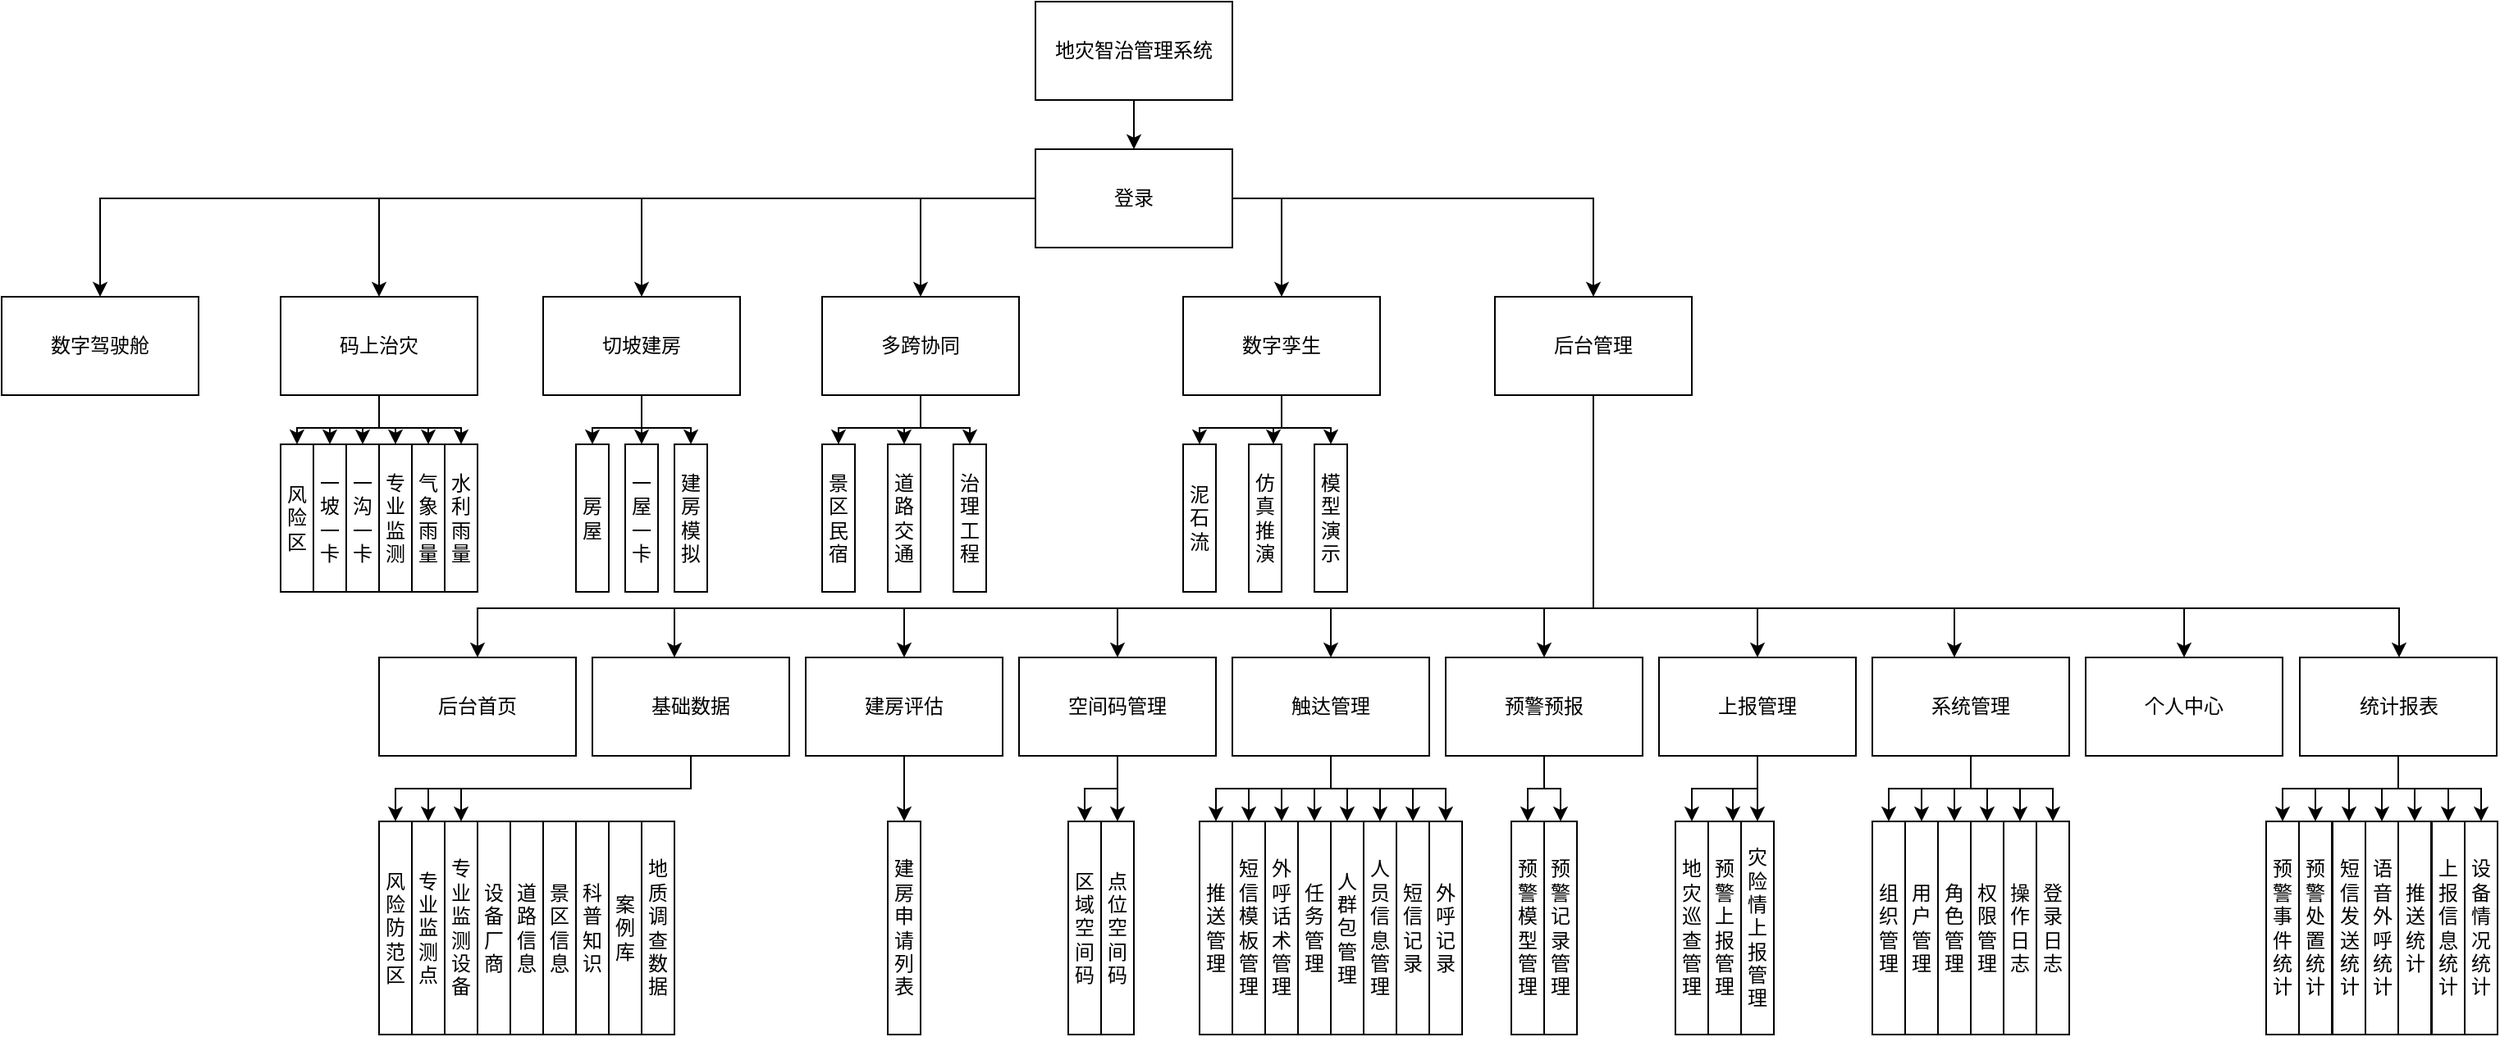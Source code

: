 <mxfile version="20.2.3" type="github">
  <diagram id="kvt84RGO9lumkkQBjtx6" name="Page-1">
    <mxGraphModel dx="2249" dy="794" grid="1" gridSize="10" guides="1" tooltips="1" connect="1" arrows="1" fold="1" page="1" pageScale="1" pageWidth="827" pageHeight="1169" math="0" shadow="0">
      <root>
        <mxCell id="0" />
        <mxCell id="1" parent="0" />
        <mxCell id="leN5depsDuXBYQxBNwCu-4" value="" style="edgeStyle=orthogonalEdgeStyle;rounded=0;orthogonalLoop=1;jettySize=auto;html=1;fontColor=default;" parent="1" source="leN5depsDuXBYQxBNwCu-2" target="leN5depsDuXBYQxBNwCu-3" edge="1">
          <mxGeometry relative="1" as="geometry" />
        </mxCell>
        <mxCell id="leN5depsDuXBYQxBNwCu-2" value="地灾智治管理系统" style="rounded=0;whiteSpace=wrap;html=1;fontColor=default;strokeColor=default;fillColor=default;" parent="1" vertex="1">
          <mxGeometry x="350" y="100" width="120" height="60" as="geometry" />
        </mxCell>
        <mxCell id="leN5depsDuXBYQxBNwCu-6" value="" style="edgeStyle=orthogonalEdgeStyle;rounded=0;orthogonalLoop=1;jettySize=auto;html=1;fontColor=default;" parent="1" source="leN5depsDuXBYQxBNwCu-3" target="leN5depsDuXBYQxBNwCu-5" edge="1">
          <mxGeometry relative="1" as="geometry" />
        </mxCell>
        <mxCell id="leN5depsDuXBYQxBNwCu-8" value="" style="edgeStyle=orthogonalEdgeStyle;rounded=0;orthogonalLoop=1;jettySize=auto;html=1;fontColor=default;" parent="1" source="leN5depsDuXBYQxBNwCu-3" target="leN5depsDuXBYQxBNwCu-7" edge="1">
          <mxGeometry relative="1" as="geometry" />
        </mxCell>
        <mxCell id="leN5depsDuXBYQxBNwCu-10" value="" style="edgeStyle=orthogonalEdgeStyle;rounded=0;orthogonalLoop=1;jettySize=auto;html=1;fontColor=default;" parent="1" source="leN5depsDuXBYQxBNwCu-3" target="leN5depsDuXBYQxBNwCu-9" edge="1">
          <mxGeometry relative="1" as="geometry" />
        </mxCell>
        <mxCell id="leN5depsDuXBYQxBNwCu-12" value="" style="edgeStyle=orthogonalEdgeStyle;rounded=0;orthogonalLoop=1;jettySize=auto;html=1;fontColor=default;" parent="1" source="leN5depsDuXBYQxBNwCu-3" target="leN5depsDuXBYQxBNwCu-11" edge="1">
          <mxGeometry relative="1" as="geometry" />
        </mxCell>
        <mxCell id="leN5depsDuXBYQxBNwCu-14" value="" style="edgeStyle=orthogonalEdgeStyle;rounded=0;orthogonalLoop=1;jettySize=auto;html=1;fontColor=default;" parent="1" source="leN5depsDuXBYQxBNwCu-3" target="leN5depsDuXBYQxBNwCu-13" edge="1">
          <mxGeometry relative="1" as="geometry" />
        </mxCell>
        <mxCell id="VClmB1dzTsk2QE2ILGk9-4" style="edgeStyle=orthogonalEdgeStyle;rounded=0;orthogonalLoop=1;jettySize=auto;html=1;entryX=0.5;entryY=0;entryDx=0;entryDy=0;" edge="1" parent="1" target="VClmB1dzTsk2QE2ILGk9-1">
          <mxGeometry relative="1" as="geometry">
            <mxPoint x="470" y="220" as="sourcePoint" />
            <Array as="points">
              <mxPoint x="500" y="220" />
            </Array>
          </mxGeometry>
        </mxCell>
        <mxCell id="leN5depsDuXBYQxBNwCu-3" value="登录" style="whiteSpace=wrap;html=1;rounded=0;fillColor=default;strokeColor=default;fontColor=default;" parent="1" vertex="1">
          <mxGeometry x="350" y="190" width="120" height="60" as="geometry" />
        </mxCell>
        <mxCell id="leN5depsDuXBYQxBNwCu-21" value="" style="edgeStyle=orthogonalEdgeStyle;rounded=0;orthogonalLoop=1;jettySize=auto;html=1;labelBackgroundColor=default;fontColor=default;strokeColor=default;" parent="1" source="leN5depsDuXBYQxBNwCu-5" target="leN5depsDuXBYQxBNwCu-20" edge="1">
          <mxGeometry relative="1" as="geometry" />
        </mxCell>
        <mxCell id="leN5depsDuXBYQxBNwCu-23" value="" style="edgeStyle=orthogonalEdgeStyle;rounded=0;orthogonalLoop=1;jettySize=auto;html=1;labelBackgroundColor=default;fontColor=default;strokeColor=default;" parent="1" source="leN5depsDuXBYQxBNwCu-5" target="leN5depsDuXBYQxBNwCu-22" edge="1">
          <mxGeometry relative="1" as="geometry" />
        </mxCell>
        <mxCell id="DMwfoMyVNtDYeMc3GEsb-8" style="edgeStyle=orthogonalEdgeStyle;rounded=0;orthogonalLoop=1;jettySize=auto;html=1;" parent="1" source="leN5depsDuXBYQxBNwCu-5" target="DMwfoMyVNtDYeMc3GEsb-4" edge="1">
          <mxGeometry relative="1" as="geometry" />
        </mxCell>
        <mxCell id="DMwfoMyVNtDYeMc3GEsb-9" style="edgeStyle=orthogonalEdgeStyle;rounded=0;orthogonalLoop=1;jettySize=auto;html=1;" parent="1" source="leN5depsDuXBYQxBNwCu-5" target="DMwfoMyVNtDYeMc3GEsb-5" edge="1">
          <mxGeometry relative="1" as="geometry" />
        </mxCell>
        <mxCell id="DMwfoMyVNtDYeMc3GEsb-10" style="edgeStyle=orthogonalEdgeStyle;rounded=0;orthogonalLoop=1;jettySize=auto;html=1;" parent="1" source="leN5depsDuXBYQxBNwCu-5" target="DMwfoMyVNtDYeMc3GEsb-6" edge="1">
          <mxGeometry relative="1" as="geometry" />
        </mxCell>
        <mxCell id="DMwfoMyVNtDYeMc3GEsb-11" style="edgeStyle=orthogonalEdgeStyle;rounded=0;orthogonalLoop=1;jettySize=auto;html=1;entryX=0.5;entryY=0;entryDx=0;entryDy=0;" parent="1" source="leN5depsDuXBYQxBNwCu-5" target="DMwfoMyVNtDYeMc3GEsb-7" edge="1">
          <mxGeometry relative="1" as="geometry" />
        </mxCell>
        <mxCell id="leN5depsDuXBYQxBNwCu-5" value="码上治灾" style="whiteSpace=wrap;html=1;rounded=0;fillColor=default;strokeColor=default;fontColor=default;" parent="1" vertex="1">
          <mxGeometry x="-110" y="280" width="120" height="60" as="geometry" />
        </mxCell>
        <mxCell id="leN5depsDuXBYQxBNwCu-25" value="" style="edgeStyle=orthogonalEdgeStyle;rounded=0;orthogonalLoop=1;jettySize=auto;html=1;labelBackgroundColor=default;fontColor=default;strokeColor=default;" parent="1" source="leN5depsDuXBYQxBNwCu-7" target="leN5depsDuXBYQxBNwCu-24" edge="1">
          <mxGeometry relative="1" as="geometry" />
        </mxCell>
        <mxCell id="leN5depsDuXBYQxBNwCu-27" value="" style="edgeStyle=orthogonalEdgeStyle;rounded=0;orthogonalLoop=1;jettySize=auto;html=1;labelBackgroundColor=default;fontColor=default;strokeColor=default;" parent="1" source="leN5depsDuXBYQxBNwCu-7" target="leN5depsDuXBYQxBNwCu-26" edge="1">
          <mxGeometry relative="1" as="geometry" />
        </mxCell>
        <mxCell id="DMwfoMyVNtDYeMc3GEsb-15" style="edgeStyle=orthogonalEdgeStyle;rounded=0;orthogonalLoop=1;jettySize=auto;html=1;" parent="1" source="leN5depsDuXBYQxBNwCu-7" target="DMwfoMyVNtDYeMc3GEsb-14" edge="1">
          <mxGeometry relative="1" as="geometry" />
        </mxCell>
        <mxCell id="leN5depsDuXBYQxBNwCu-7" value="切坡建房" style="whiteSpace=wrap;html=1;rounded=0;fillColor=default;strokeColor=default;fontColor=default;" parent="1" vertex="1">
          <mxGeometry x="50" y="280" width="120" height="60" as="geometry" />
        </mxCell>
        <mxCell id="DMwfoMyVNtDYeMc3GEsb-17" style="edgeStyle=orthogonalEdgeStyle;rounded=0;orthogonalLoop=1;jettySize=auto;html=1;entryX=0.5;entryY=0;entryDx=0;entryDy=0;" parent="1" source="leN5depsDuXBYQxBNwCu-9" target="DMwfoMyVNtDYeMc3GEsb-16" edge="1">
          <mxGeometry relative="1" as="geometry" />
        </mxCell>
        <mxCell id="DMwfoMyVNtDYeMc3GEsb-19" style="edgeStyle=orthogonalEdgeStyle;rounded=0;orthogonalLoop=1;jettySize=auto;html=1;" parent="1" source="leN5depsDuXBYQxBNwCu-9" target="DMwfoMyVNtDYeMc3GEsb-18" edge="1">
          <mxGeometry relative="1" as="geometry" />
        </mxCell>
        <mxCell id="DMwfoMyVNtDYeMc3GEsb-21" style="edgeStyle=orthogonalEdgeStyle;rounded=0;orthogonalLoop=1;jettySize=auto;html=1;" parent="1" source="leN5depsDuXBYQxBNwCu-9" target="DMwfoMyVNtDYeMc3GEsb-20" edge="1">
          <mxGeometry relative="1" as="geometry" />
        </mxCell>
        <mxCell id="leN5depsDuXBYQxBNwCu-9" value="多跨协同" style="whiteSpace=wrap;html=1;rounded=0;fillColor=default;strokeColor=default;fontColor=default;" parent="1" vertex="1">
          <mxGeometry x="220" y="280" width="120" height="60" as="geometry" />
        </mxCell>
        <mxCell id="leN5depsDuXBYQxBNwCu-11" value="数字驾驶舱" style="whiteSpace=wrap;html=1;rounded=0;fillColor=default;strokeColor=default;fontColor=default;" parent="1" vertex="1">
          <mxGeometry x="-280" y="280" width="120" height="60" as="geometry" />
        </mxCell>
        <mxCell id="leN5depsDuXBYQxBNwCu-32" value="" style="edgeStyle=orthogonalEdgeStyle;rounded=0;orthogonalLoop=1;jettySize=auto;html=1;labelBackgroundColor=default;fontColor=default;strokeColor=default;exitX=0.5;exitY=1;exitDx=0;exitDy=0;" parent="1" source="leN5depsDuXBYQxBNwCu-13" target="leN5depsDuXBYQxBNwCu-31" edge="1">
          <mxGeometry relative="1" as="geometry">
            <Array as="points">
              <mxPoint x="690" y="470" />
              <mxPoint x="10" y="470" />
            </Array>
          </mxGeometry>
        </mxCell>
        <mxCell id="leN5depsDuXBYQxBNwCu-35" style="edgeStyle=orthogonalEdgeStyle;rounded=0;orthogonalLoop=1;jettySize=auto;html=1;exitX=0.5;exitY=1;exitDx=0;exitDy=0;labelBackgroundColor=default;fontColor=default;strokeColor=default;" parent="1" source="leN5depsDuXBYQxBNwCu-13" target="leN5depsDuXBYQxBNwCu-33" edge="1">
          <mxGeometry relative="1" as="geometry">
            <Array as="points">
              <mxPoint x="690" y="470" />
              <mxPoint x="130" y="470" />
            </Array>
          </mxGeometry>
        </mxCell>
        <mxCell id="leN5depsDuXBYQxBNwCu-37" value="" style="edgeStyle=orthogonalEdgeStyle;rounded=0;orthogonalLoop=1;jettySize=auto;html=1;labelBackgroundColor=default;fontColor=default;strokeColor=default;exitX=0.5;exitY=1;exitDx=0;exitDy=0;" parent="1" source="leN5depsDuXBYQxBNwCu-13" target="leN5depsDuXBYQxBNwCu-36" edge="1">
          <mxGeometry relative="1" as="geometry">
            <Array as="points">
              <mxPoint x="690" y="470" />
              <mxPoint x="270" y="470" />
            </Array>
          </mxGeometry>
        </mxCell>
        <mxCell id="leN5depsDuXBYQxBNwCu-40" value="" style="edgeStyle=orthogonalEdgeStyle;rounded=0;orthogonalLoop=1;jettySize=auto;html=1;labelBackgroundColor=default;fontColor=default;strokeColor=default;exitX=0.5;exitY=1;exitDx=0;exitDy=0;" parent="1" source="leN5depsDuXBYQxBNwCu-13" target="leN5depsDuXBYQxBNwCu-39" edge="1">
          <mxGeometry relative="1" as="geometry">
            <Array as="points">
              <mxPoint x="690" y="470" />
              <mxPoint x="400" y="470" />
            </Array>
          </mxGeometry>
        </mxCell>
        <mxCell id="leN5depsDuXBYQxBNwCu-42" value="" style="edgeStyle=orthogonalEdgeStyle;rounded=0;orthogonalLoop=1;jettySize=auto;html=1;labelBackgroundColor=default;fontColor=default;strokeColor=default;exitX=0.5;exitY=1;exitDx=0;exitDy=0;" parent="1" source="leN5depsDuXBYQxBNwCu-13" target="leN5depsDuXBYQxBNwCu-41" edge="1">
          <mxGeometry relative="1" as="geometry">
            <Array as="points">
              <mxPoint x="690" y="470" />
              <mxPoint x="530" y="470" />
            </Array>
          </mxGeometry>
        </mxCell>
        <mxCell id="leN5depsDuXBYQxBNwCu-44" value="" style="edgeStyle=orthogonalEdgeStyle;rounded=0;orthogonalLoop=1;jettySize=auto;html=1;labelBackgroundColor=default;fontColor=default;strokeColor=default;" parent="1" source="leN5depsDuXBYQxBNwCu-13" target="leN5depsDuXBYQxBNwCu-43" edge="1">
          <mxGeometry relative="1" as="geometry">
            <Array as="points">
              <mxPoint x="690" y="470" />
              <mxPoint x="660" y="470" />
            </Array>
          </mxGeometry>
        </mxCell>
        <mxCell id="leN5depsDuXBYQxBNwCu-46" value="" style="edgeStyle=orthogonalEdgeStyle;rounded=0;orthogonalLoop=1;jettySize=auto;html=1;labelBackgroundColor=default;fontColor=default;strokeColor=default;" parent="1" source="leN5depsDuXBYQxBNwCu-13" target="leN5depsDuXBYQxBNwCu-45" edge="1">
          <mxGeometry relative="1" as="geometry">
            <Array as="points">
              <mxPoint x="690" y="470" />
              <mxPoint x="790" y="470" />
            </Array>
          </mxGeometry>
        </mxCell>
        <mxCell id="leN5depsDuXBYQxBNwCu-48" value="" style="edgeStyle=orthogonalEdgeStyle;rounded=0;orthogonalLoop=1;jettySize=auto;html=1;labelBackgroundColor=default;fontColor=default;strokeColor=default;exitX=0.5;exitY=1;exitDx=0;exitDy=0;" parent="1" source="leN5depsDuXBYQxBNwCu-13" target="leN5depsDuXBYQxBNwCu-47" edge="1">
          <mxGeometry relative="1" as="geometry">
            <Array as="points">
              <mxPoint x="690" y="470" />
              <mxPoint x="910" y="470" />
            </Array>
          </mxGeometry>
        </mxCell>
        <mxCell id="leN5depsDuXBYQxBNwCu-50" value="" style="edgeStyle=orthogonalEdgeStyle;rounded=0;orthogonalLoop=1;jettySize=auto;html=1;labelBackgroundColor=default;fontColor=default;strokeColor=default;exitX=0.5;exitY=1;exitDx=0;exitDy=0;" parent="1" source="leN5depsDuXBYQxBNwCu-13" target="leN5depsDuXBYQxBNwCu-49" edge="1">
          <mxGeometry relative="1" as="geometry">
            <Array as="points">
              <mxPoint x="690" y="470" />
              <mxPoint x="1050" y="470" />
            </Array>
          </mxGeometry>
        </mxCell>
        <mxCell id="leN5depsDuXBYQxBNwCu-52" value="" style="edgeStyle=orthogonalEdgeStyle;rounded=0;orthogonalLoop=1;jettySize=auto;html=1;labelBackgroundColor=default;fontColor=default;strokeColor=default;exitX=0.5;exitY=1;exitDx=0;exitDy=0;" parent="1" source="leN5depsDuXBYQxBNwCu-13" target="leN5depsDuXBYQxBNwCu-51" edge="1">
          <mxGeometry relative="1" as="geometry">
            <Array as="points">
              <mxPoint x="690" y="470" />
              <mxPoint x="1181" y="470" />
            </Array>
          </mxGeometry>
        </mxCell>
        <mxCell id="leN5depsDuXBYQxBNwCu-13" value="后台管理" style="whiteSpace=wrap;html=1;rounded=0;fillColor=default;strokeColor=default;fontColor=default;" parent="1" vertex="1">
          <mxGeometry x="630" y="280" width="120" height="60" as="geometry" />
        </mxCell>
        <mxCell id="leN5depsDuXBYQxBNwCu-20" value="风险区" style="whiteSpace=wrap;html=1;rounded=0;fillColor=default;strokeColor=default;fontColor=default;" parent="1" vertex="1">
          <mxGeometry x="-110" y="370" width="20" height="90" as="geometry" />
        </mxCell>
        <mxCell id="leN5depsDuXBYQxBNwCu-22" value="一坡一卡" style="whiteSpace=wrap;html=1;rounded=0;fillColor=default;strokeColor=default;fontColor=default;" parent="1" vertex="1">
          <mxGeometry x="-90" y="370" width="20" height="90" as="geometry" />
        </mxCell>
        <mxCell id="leN5depsDuXBYQxBNwCu-24" value="房屋" style="whiteSpace=wrap;html=1;rounded=0;fillColor=default;strokeColor=default;fontColor=default;" parent="1" vertex="1">
          <mxGeometry x="70" y="370" width="20" height="90" as="geometry" />
        </mxCell>
        <mxCell id="leN5depsDuXBYQxBNwCu-26" value="一屋一卡" style="whiteSpace=wrap;html=1;rounded=0;fillColor=default;strokeColor=default;fontColor=default;" parent="1" vertex="1">
          <mxGeometry x="100" y="370" width="20" height="90" as="geometry" />
        </mxCell>
        <mxCell id="leN5depsDuXBYQxBNwCu-31" value="后台首页" style="whiteSpace=wrap;html=1;rounded=0;fillColor=default;strokeColor=default;fontColor=default;" parent="1" vertex="1">
          <mxGeometry x="-50" y="500" width="120" height="60" as="geometry" />
        </mxCell>
        <mxCell id="leN5depsDuXBYQxBNwCu-56" value="" style="edgeStyle=orthogonalEdgeStyle;rounded=0;orthogonalLoop=1;jettySize=auto;html=1;labelBackgroundColor=default;fontColor=default;strokeColor=default;exitX=0.5;exitY=1;exitDx=0;exitDy=0;" parent="1" source="leN5depsDuXBYQxBNwCu-33" target="leN5depsDuXBYQxBNwCu-55" edge="1">
          <mxGeometry relative="1" as="geometry" />
        </mxCell>
        <mxCell id="leN5depsDuXBYQxBNwCu-92" style="edgeStyle=orthogonalEdgeStyle;rounded=0;orthogonalLoop=1;jettySize=auto;html=1;exitX=0.5;exitY=1;exitDx=0;exitDy=0;entryX=0.5;entryY=0;entryDx=0;entryDy=0;labelBackgroundColor=default;fontColor=default;strokeColor=default;" parent="1" source="leN5depsDuXBYQxBNwCu-33" target="leN5depsDuXBYQxBNwCu-53" edge="1">
          <mxGeometry relative="1" as="geometry" />
        </mxCell>
        <mxCell id="leN5depsDuXBYQxBNwCu-94" style="edgeStyle=orthogonalEdgeStyle;rounded=0;orthogonalLoop=1;jettySize=auto;html=1;exitX=0.5;exitY=1;exitDx=0;exitDy=0;entryX=0.5;entryY=0;entryDx=0;entryDy=0;labelBackgroundColor=default;fontColor=default;strokeColor=default;" parent="1" source="leN5depsDuXBYQxBNwCu-33" target="leN5depsDuXBYQxBNwCu-59" edge="1">
          <mxGeometry relative="1" as="geometry" />
        </mxCell>
        <mxCell id="leN5depsDuXBYQxBNwCu-33" value="基础数据" style="whiteSpace=wrap;html=1;rounded=0;fillColor=default;strokeColor=default;fontColor=default;" parent="1" vertex="1">
          <mxGeometry x="80" y="500" width="120" height="60" as="geometry" />
        </mxCell>
        <mxCell id="leN5depsDuXBYQxBNwCu-77" value="" style="edgeStyle=orthogonalEdgeStyle;rounded=0;orthogonalLoop=1;jettySize=auto;html=1;labelBackgroundColor=default;fontColor=default;strokeColor=default;" parent="1" source="leN5depsDuXBYQxBNwCu-36" target="leN5depsDuXBYQxBNwCu-76" edge="1">
          <mxGeometry relative="1" as="geometry" />
        </mxCell>
        <mxCell id="leN5depsDuXBYQxBNwCu-36" value="建房评估" style="whiteSpace=wrap;html=1;rounded=0;fillColor=default;strokeColor=default;fontColor=default;" parent="1" vertex="1">
          <mxGeometry x="210" y="500" width="120" height="60" as="geometry" />
        </mxCell>
        <mxCell id="leN5depsDuXBYQxBNwCu-81" value="" style="edgeStyle=orthogonalEdgeStyle;rounded=0;orthogonalLoop=1;jettySize=auto;html=1;labelBackgroundColor=default;fontColor=default;strokeColor=default;" parent="1" source="leN5depsDuXBYQxBNwCu-39" target="leN5depsDuXBYQxBNwCu-80" edge="1">
          <mxGeometry relative="1" as="geometry" />
        </mxCell>
        <mxCell id="leN5depsDuXBYQxBNwCu-83" value="" style="edgeStyle=orthogonalEdgeStyle;rounded=0;orthogonalLoop=1;jettySize=auto;html=1;labelBackgroundColor=default;fontColor=default;strokeColor=default;" parent="1" source="leN5depsDuXBYQxBNwCu-39" target="leN5depsDuXBYQxBNwCu-82" edge="1">
          <mxGeometry relative="1" as="geometry" />
        </mxCell>
        <mxCell id="leN5depsDuXBYQxBNwCu-39" value="空间码管理" style="whiteSpace=wrap;html=1;rounded=0;fillColor=default;strokeColor=default;fontColor=default;" parent="1" vertex="1">
          <mxGeometry x="340" y="500" width="120" height="60" as="geometry" />
        </mxCell>
        <mxCell id="leN5depsDuXBYQxBNwCu-105" value="" style="edgeStyle=orthogonalEdgeStyle;rounded=0;orthogonalLoop=1;jettySize=auto;html=1;labelBackgroundColor=default;fontColor=default;strokeColor=default;" parent="1" source="leN5depsDuXBYQxBNwCu-41" target="leN5depsDuXBYQxBNwCu-104" edge="1">
          <mxGeometry relative="1" as="geometry" />
        </mxCell>
        <mxCell id="leN5depsDuXBYQxBNwCu-113" style="edgeStyle=orthogonalEdgeStyle;rounded=0;orthogonalLoop=1;jettySize=auto;html=1;exitX=0.5;exitY=1;exitDx=0;exitDy=0;labelBackgroundColor=default;fontColor=default;strokeColor=default;" parent="1" source="leN5depsDuXBYQxBNwCu-41" target="leN5depsDuXBYQxBNwCu-106" edge="1">
          <mxGeometry relative="1" as="geometry" />
        </mxCell>
        <mxCell id="leN5depsDuXBYQxBNwCu-114" style="edgeStyle=orthogonalEdgeStyle;rounded=0;orthogonalLoop=1;jettySize=auto;html=1;exitX=0.5;exitY=1;exitDx=0;exitDy=0;labelBackgroundColor=default;fontColor=default;strokeColor=default;" parent="1" source="leN5depsDuXBYQxBNwCu-41" target="leN5depsDuXBYQxBNwCu-107" edge="1">
          <mxGeometry relative="1" as="geometry" />
        </mxCell>
        <mxCell id="leN5depsDuXBYQxBNwCu-115" style="edgeStyle=orthogonalEdgeStyle;rounded=0;orthogonalLoop=1;jettySize=auto;html=1;exitX=0.5;exitY=1;exitDx=0;exitDy=0;labelBackgroundColor=default;fontColor=default;strokeColor=default;" parent="1" source="leN5depsDuXBYQxBNwCu-41" target="leN5depsDuXBYQxBNwCu-108" edge="1">
          <mxGeometry relative="1" as="geometry" />
        </mxCell>
        <mxCell id="leN5depsDuXBYQxBNwCu-116" style="edgeStyle=orthogonalEdgeStyle;rounded=0;orthogonalLoop=1;jettySize=auto;html=1;exitX=0.5;exitY=1;exitDx=0;exitDy=0;labelBackgroundColor=default;fontColor=default;strokeColor=default;" parent="1" source="leN5depsDuXBYQxBNwCu-41" target="leN5depsDuXBYQxBNwCu-109" edge="1">
          <mxGeometry relative="1" as="geometry" />
        </mxCell>
        <mxCell id="leN5depsDuXBYQxBNwCu-117" style="edgeStyle=orthogonalEdgeStyle;rounded=0;orthogonalLoop=1;jettySize=auto;html=1;exitX=0.5;exitY=1;exitDx=0;exitDy=0;entryX=0.5;entryY=0;entryDx=0;entryDy=0;labelBackgroundColor=default;fontColor=default;strokeColor=default;" parent="1" source="leN5depsDuXBYQxBNwCu-41" target="leN5depsDuXBYQxBNwCu-110" edge="1">
          <mxGeometry relative="1" as="geometry" />
        </mxCell>
        <mxCell id="leN5depsDuXBYQxBNwCu-119" style="edgeStyle=orthogonalEdgeStyle;rounded=0;orthogonalLoop=1;jettySize=auto;html=1;exitX=0.5;exitY=1;exitDx=0;exitDy=0;entryX=0.5;entryY=0;entryDx=0;entryDy=0;labelBackgroundColor=default;fontColor=default;strokeColor=default;" parent="1" source="leN5depsDuXBYQxBNwCu-41" target="leN5depsDuXBYQxBNwCu-111" edge="1">
          <mxGeometry relative="1" as="geometry" />
        </mxCell>
        <mxCell id="leN5depsDuXBYQxBNwCu-120" style="edgeStyle=orthogonalEdgeStyle;rounded=0;orthogonalLoop=1;jettySize=auto;html=1;exitX=0.5;exitY=1;exitDx=0;exitDy=0;entryX=0.5;entryY=0;entryDx=0;entryDy=0;labelBackgroundColor=default;fontColor=default;strokeColor=default;" parent="1" source="leN5depsDuXBYQxBNwCu-41" target="leN5depsDuXBYQxBNwCu-112" edge="1">
          <mxGeometry relative="1" as="geometry" />
        </mxCell>
        <mxCell id="leN5depsDuXBYQxBNwCu-41" value="触达管理" style="whiteSpace=wrap;html=1;rounded=0;fillColor=default;strokeColor=default;fontColor=default;" parent="1" vertex="1">
          <mxGeometry x="470" y="500" width="120" height="60" as="geometry" />
        </mxCell>
        <mxCell id="leN5depsDuXBYQxBNwCu-87" value="" style="edgeStyle=orthogonalEdgeStyle;rounded=0;orthogonalLoop=1;jettySize=auto;html=1;labelBackgroundColor=default;fontColor=default;strokeColor=default;" parent="1" source="leN5depsDuXBYQxBNwCu-43" target="leN5depsDuXBYQxBNwCu-86" edge="1">
          <mxGeometry relative="1" as="geometry" />
        </mxCell>
        <mxCell id="leN5depsDuXBYQxBNwCu-97" value="" style="edgeStyle=orthogonalEdgeStyle;rounded=0;orthogonalLoop=1;jettySize=auto;html=1;labelBackgroundColor=default;fontColor=default;strokeColor=default;" parent="1" source="leN5depsDuXBYQxBNwCu-43" target="leN5depsDuXBYQxBNwCu-96" edge="1">
          <mxGeometry relative="1" as="geometry" />
        </mxCell>
        <mxCell id="leN5depsDuXBYQxBNwCu-43" value="预警预报" style="whiteSpace=wrap;html=1;rounded=0;fillColor=default;strokeColor=default;fontColor=default;" parent="1" vertex="1">
          <mxGeometry x="600" y="500" width="120" height="60" as="geometry" />
        </mxCell>
        <mxCell id="leN5depsDuXBYQxBNwCu-99" value="" style="edgeStyle=orthogonalEdgeStyle;rounded=0;orthogonalLoop=1;jettySize=auto;html=1;labelBackgroundColor=default;fontColor=default;strokeColor=default;" parent="1" source="leN5depsDuXBYQxBNwCu-45" target="leN5depsDuXBYQxBNwCu-98" edge="1">
          <mxGeometry relative="1" as="geometry" />
        </mxCell>
        <mxCell id="leN5depsDuXBYQxBNwCu-101" style="edgeStyle=orthogonalEdgeStyle;rounded=0;orthogonalLoop=1;jettySize=auto;html=1;exitX=0.5;exitY=1;exitDx=0;exitDy=0;entryX=0.75;entryY=0;entryDx=0;entryDy=0;labelBackgroundColor=default;fontColor=default;strokeColor=default;" parent="1" source="leN5depsDuXBYQxBNwCu-45" target="leN5depsDuXBYQxBNwCu-100" edge="1">
          <mxGeometry relative="1" as="geometry" />
        </mxCell>
        <mxCell id="leN5depsDuXBYQxBNwCu-103" style="edgeStyle=orthogonalEdgeStyle;rounded=0;orthogonalLoop=1;jettySize=auto;html=1;exitX=0.5;exitY=1;exitDx=0;exitDy=0;labelBackgroundColor=default;fontColor=default;strokeColor=default;" parent="1" source="leN5depsDuXBYQxBNwCu-45" target="leN5depsDuXBYQxBNwCu-102" edge="1">
          <mxGeometry relative="1" as="geometry" />
        </mxCell>
        <mxCell id="leN5depsDuXBYQxBNwCu-45" value="上报管理" style="whiteSpace=wrap;html=1;rounded=0;fillColor=default;strokeColor=default;fontColor=default;" parent="1" vertex="1">
          <mxGeometry x="730" y="500" width="120" height="60" as="geometry" />
        </mxCell>
        <mxCell id="leN5depsDuXBYQxBNwCu-128" style="edgeStyle=orthogonalEdgeStyle;rounded=0;orthogonalLoop=1;jettySize=auto;html=1;exitX=0.5;exitY=1;exitDx=0;exitDy=0;entryX=0.5;entryY=0;entryDx=0;entryDy=0;labelBackgroundColor=default;fontColor=default;strokeColor=default;" parent="1" source="leN5depsDuXBYQxBNwCu-47" target="leN5depsDuXBYQxBNwCu-121" edge="1">
          <mxGeometry relative="1" as="geometry" />
        </mxCell>
        <mxCell id="leN5depsDuXBYQxBNwCu-129" style="edgeStyle=orthogonalEdgeStyle;rounded=0;orthogonalLoop=1;jettySize=auto;html=1;exitX=0.5;exitY=1;exitDx=0;exitDy=0;entryX=0.5;entryY=0;entryDx=0;entryDy=0;labelBackgroundColor=default;fontColor=default;strokeColor=default;" parent="1" source="leN5depsDuXBYQxBNwCu-47" target="leN5depsDuXBYQxBNwCu-123" edge="1">
          <mxGeometry relative="1" as="geometry" />
        </mxCell>
        <mxCell id="leN5depsDuXBYQxBNwCu-130" style="edgeStyle=orthogonalEdgeStyle;rounded=0;orthogonalLoop=1;jettySize=auto;html=1;exitX=0.5;exitY=1;exitDx=0;exitDy=0;entryX=0.5;entryY=0;entryDx=0;entryDy=0;labelBackgroundColor=default;fontColor=default;strokeColor=default;" parent="1" source="leN5depsDuXBYQxBNwCu-47" target="leN5depsDuXBYQxBNwCu-124" edge="1">
          <mxGeometry relative="1" as="geometry" />
        </mxCell>
        <mxCell id="leN5depsDuXBYQxBNwCu-131" style="edgeStyle=orthogonalEdgeStyle;rounded=0;orthogonalLoop=1;jettySize=auto;html=1;exitX=0.5;exitY=1;exitDx=0;exitDy=0;entryX=0.5;entryY=0;entryDx=0;entryDy=0;labelBackgroundColor=default;fontColor=default;strokeColor=default;" parent="1" source="leN5depsDuXBYQxBNwCu-47" target="leN5depsDuXBYQxBNwCu-125" edge="1">
          <mxGeometry relative="1" as="geometry" />
        </mxCell>
        <mxCell id="leN5depsDuXBYQxBNwCu-132" style="edgeStyle=orthogonalEdgeStyle;rounded=0;orthogonalLoop=1;jettySize=auto;html=1;exitX=0.5;exitY=1;exitDx=0;exitDy=0;entryX=0.5;entryY=0;entryDx=0;entryDy=0;labelBackgroundColor=default;fontColor=default;strokeColor=default;" parent="1" source="leN5depsDuXBYQxBNwCu-47" target="leN5depsDuXBYQxBNwCu-126" edge="1">
          <mxGeometry relative="1" as="geometry" />
        </mxCell>
        <mxCell id="leN5depsDuXBYQxBNwCu-133" style="edgeStyle=orthogonalEdgeStyle;rounded=0;orthogonalLoop=1;jettySize=auto;html=1;exitX=0.5;exitY=1;exitDx=0;exitDy=0;entryX=0.5;entryY=0;entryDx=0;entryDy=0;labelBackgroundColor=default;fontColor=default;strokeColor=default;" parent="1" source="leN5depsDuXBYQxBNwCu-47" target="leN5depsDuXBYQxBNwCu-127" edge="1">
          <mxGeometry relative="1" as="geometry" />
        </mxCell>
        <mxCell id="leN5depsDuXBYQxBNwCu-47" value="系统管理" style="whiteSpace=wrap;html=1;rounded=0;fillColor=default;strokeColor=default;fontColor=default;" parent="1" vertex="1">
          <mxGeometry x="860" y="500" width="120" height="60" as="geometry" />
        </mxCell>
        <mxCell id="leN5depsDuXBYQxBNwCu-49" value="个人中心" style="whiteSpace=wrap;html=1;rounded=0;fillColor=default;strokeColor=default;fontColor=default;" parent="1" vertex="1">
          <mxGeometry x="990" y="500" width="120" height="60" as="geometry" />
        </mxCell>
        <mxCell id="leN5depsDuXBYQxBNwCu-143" style="edgeStyle=orthogonalEdgeStyle;rounded=0;orthogonalLoop=1;jettySize=auto;html=1;exitX=0.5;exitY=1;exitDx=0;exitDy=0;labelBackgroundColor=default;fontColor=default;strokeColor=default;" parent="1" source="leN5depsDuXBYQxBNwCu-51" target="leN5depsDuXBYQxBNwCu-136" edge="1">
          <mxGeometry relative="1" as="geometry" />
        </mxCell>
        <mxCell id="leN5depsDuXBYQxBNwCu-144" style="edgeStyle=orthogonalEdgeStyle;rounded=0;orthogonalLoop=1;jettySize=auto;html=1;exitX=0.5;exitY=1;exitDx=0;exitDy=0;labelBackgroundColor=default;fontColor=default;strokeColor=default;" parent="1" source="leN5depsDuXBYQxBNwCu-51" target="leN5depsDuXBYQxBNwCu-137" edge="1">
          <mxGeometry relative="1" as="geometry" />
        </mxCell>
        <mxCell id="leN5depsDuXBYQxBNwCu-145" style="edgeStyle=orthogonalEdgeStyle;rounded=0;orthogonalLoop=1;jettySize=auto;html=1;exitX=0.5;exitY=1;exitDx=0;exitDy=0;entryX=0.5;entryY=0;entryDx=0;entryDy=0;labelBackgroundColor=default;fontColor=default;strokeColor=default;" parent="1" source="leN5depsDuXBYQxBNwCu-51" target="leN5depsDuXBYQxBNwCu-138" edge="1">
          <mxGeometry relative="1" as="geometry" />
        </mxCell>
        <mxCell id="leN5depsDuXBYQxBNwCu-146" style="edgeStyle=orthogonalEdgeStyle;rounded=0;orthogonalLoop=1;jettySize=auto;html=1;exitX=0.5;exitY=1;exitDx=0;exitDy=0;entryX=0.5;entryY=0;entryDx=0;entryDy=0;labelBackgroundColor=default;fontColor=default;strokeColor=default;" parent="1" source="leN5depsDuXBYQxBNwCu-51" target="leN5depsDuXBYQxBNwCu-139" edge="1">
          <mxGeometry relative="1" as="geometry" />
        </mxCell>
        <mxCell id="leN5depsDuXBYQxBNwCu-147" style="edgeStyle=orthogonalEdgeStyle;rounded=0;orthogonalLoop=1;jettySize=auto;html=1;exitX=0.5;exitY=1;exitDx=0;exitDy=0;labelBackgroundColor=default;fontColor=default;strokeColor=default;" parent="1" source="leN5depsDuXBYQxBNwCu-51" target="leN5depsDuXBYQxBNwCu-140" edge="1">
          <mxGeometry relative="1" as="geometry" />
        </mxCell>
        <mxCell id="leN5depsDuXBYQxBNwCu-148" style="edgeStyle=orthogonalEdgeStyle;rounded=0;orthogonalLoop=1;jettySize=auto;html=1;exitX=0.5;exitY=1;exitDx=0;exitDy=0;entryX=0.5;entryY=0;entryDx=0;entryDy=0;labelBackgroundColor=default;fontColor=default;strokeColor=default;" parent="1" source="leN5depsDuXBYQxBNwCu-51" target="leN5depsDuXBYQxBNwCu-141" edge="1">
          <mxGeometry relative="1" as="geometry" />
        </mxCell>
        <mxCell id="leN5depsDuXBYQxBNwCu-149" style="edgeStyle=orthogonalEdgeStyle;rounded=0;orthogonalLoop=1;jettySize=auto;html=1;exitX=0.5;exitY=1;exitDx=0;exitDy=0;entryX=0.5;entryY=0;entryDx=0;entryDy=0;labelBackgroundColor=default;fontColor=default;strokeColor=default;" parent="1" source="leN5depsDuXBYQxBNwCu-51" target="leN5depsDuXBYQxBNwCu-142" edge="1">
          <mxGeometry relative="1" as="geometry" />
        </mxCell>
        <mxCell id="leN5depsDuXBYQxBNwCu-51" value="统计报表" style="whiteSpace=wrap;html=1;rounded=0;fillColor=default;strokeColor=default;fontColor=default;" parent="1" vertex="1">
          <mxGeometry x="1120.5" y="500" width="120" height="60" as="geometry" />
        </mxCell>
        <mxCell id="leN5depsDuXBYQxBNwCu-53" value="风险防范区" style="whiteSpace=wrap;html=1;rounded=0;fillColor=default;strokeColor=default;fontColor=default;" parent="1" vertex="1">
          <mxGeometry x="-50" y="600" width="20" height="130" as="geometry" />
        </mxCell>
        <mxCell id="leN5depsDuXBYQxBNwCu-55" value="专业监测点" style="whiteSpace=wrap;html=1;rounded=0;fillColor=default;strokeColor=default;fontColor=default;" parent="1" vertex="1">
          <mxGeometry x="-30" y="600" width="20" height="130" as="geometry" />
        </mxCell>
        <mxCell id="leN5depsDuXBYQxBNwCu-59" value="专业监测设备" style="whiteSpace=wrap;html=1;rounded=0;fillColor=default;strokeColor=default;fontColor=default;" parent="1" vertex="1">
          <mxGeometry x="-10" y="600" width="20" height="130" as="geometry" />
        </mxCell>
        <mxCell id="leN5depsDuXBYQxBNwCu-64" value="设备厂商" style="whiteSpace=wrap;html=1;rounded=0;fillColor=default;strokeColor=default;fontColor=default;" parent="1" vertex="1">
          <mxGeometry x="10" y="600" width="20" height="130" as="geometry" />
        </mxCell>
        <mxCell id="leN5depsDuXBYQxBNwCu-66" value="道路信息" style="whiteSpace=wrap;html=1;rounded=0;fillColor=default;strokeColor=default;fontColor=default;" parent="1" vertex="1">
          <mxGeometry x="30" y="600" width="20" height="130" as="geometry" />
        </mxCell>
        <mxCell id="leN5depsDuXBYQxBNwCu-68" value="景区信息" style="whiteSpace=wrap;html=1;rounded=0;fillColor=default;strokeColor=default;fontColor=default;" parent="1" vertex="1">
          <mxGeometry x="50" y="600" width="20" height="130" as="geometry" />
        </mxCell>
        <mxCell id="leN5depsDuXBYQxBNwCu-70" value="科普知识" style="whiteSpace=wrap;html=1;rounded=0;fillColor=default;strokeColor=default;fontColor=default;" parent="1" vertex="1">
          <mxGeometry x="70" y="600" width="20" height="130" as="geometry" />
        </mxCell>
        <mxCell id="leN5depsDuXBYQxBNwCu-72" value="案例库" style="whiteSpace=wrap;html=1;rounded=0;fillColor=default;strokeColor=default;fontColor=default;" parent="1" vertex="1">
          <mxGeometry x="90" y="600" width="20" height="130" as="geometry" />
        </mxCell>
        <mxCell id="leN5depsDuXBYQxBNwCu-74" value="地质调查数据" style="whiteSpace=wrap;html=1;rounded=0;fillColor=default;strokeColor=default;fontColor=default;" parent="1" vertex="1">
          <mxGeometry x="110" y="600" width="20" height="130" as="geometry" />
        </mxCell>
        <mxCell id="leN5depsDuXBYQxBNwCu-76" value="建房申请列表" style="whiteSpace=wrap;html=1;rounded=0;fillColor=default;strokeColor=default;fontColor=default;" parent="1" vertex="1">
          <mxGeometry x="260" y="600" width="20" height="130" as="geometry" />
        </mxCell>
        <mxCell id="leN5depsDuXBYQxBNwCu-80" value="区域空间码" style="whiteSpace=wrap;html=1;rounded=0;fillColor=default;strokeColor=default;fontColor=default;" parent="1" vertex="1">
          <mxGeometry x="370" y="600" width="20" height="130" as="geometry" />
        </mxCell>
        <mxCell id="leN5depsDuXBYQxBNwCu-82" value="点位空间码" style="whiteSpace=wrap;html=1;rounded=0;fillColor=default;strokeColor=default;fontColor=default;" parent="1" vertex="1">
          <mxGeometry x="390" y="600" width="20" height="130" as="geometry" />
        </mxCell>
        <mxCell id="leN5depsDuXBYQxBNwCu-86" value="预警模型管理" style="whiteSpace=wrap;html=1;rounded=0;fillColor=default;strokeColor=default;fontColor=default;" parent="1" vertex="1">
          <mxGeometry x="640" y="600" width="20" height="130" as="geometry" />
        </mxCell>
        <mxCell id="leN5depsDuXBYQxBNwCu-96" value="预警记录管理" style="whiteSpace=wrap;html=1;rounded=0;fillColor=default;strokeColor=default;fontColor=default;" parent="1" vertex="1">
          <mxGeometry x="660" y="600" width="20" height="130" as="geometry" />
        </mxCell>
        <mxCell id="leN5depsDuXBYQxBNwCu-98" value="地灾巡查管理" style="whiteSpace=wrap;html=1;rounded=0;fillColor=default;strokeColor=default;fontColor=default;" parent="1" vertex="1">
          <mxGeometry x="740" y="600" width="20" height="130" as="geometry" />
        </mxCell>
        <mxCell id="leN5depsDuXBYQxBNwCu-100" value="预警上报管理" style="whiteSpace=wrap;html=1;rounded=0;fillColor=default;strokeColor=default;fontColor=default;" parent="1" vertex="1">
          <mxGeometry x="760" y="600" width="20" height="130" as="geometry" />
        </mxCell>
        <mxCell id="leN5depsDuXBYQxBNwCu-102" value="灾险情上报管理" style="whiteSpace=wrap;html=1;rounded=0;fillColor=default;strokeColor=default;fontColor=default;" parent="1" vertex="1">
          <mxGeometry x="780" y="600" width="20" height="130" as="geometry" />
        </mxCell>
        <mxCell id="leN5depsDuXBYQxBNwCu-104" value="推送管理" style="whiteSpace=wrap;html=1;rounded=0;fillColor=default;strokeColor=default;fontColor=default;" parent="1" vertex="1">
          <mxGeometry x="450" y="600" width="20" height="130" as="geometry" />
        </mxCell>
        <mxCell id="leN5depsDuXBYQxBNwCu-106" value="短信模板管理" style="whiteSpace=wrap;html=1;rounded=0;fillColor=default;strokeColor=default;fontColor=default;" parent="1" vertex="1">
          <mxGeometry x="470" y="600" width="20" height="130" as="geometry" />
        </mxCell>
        <mxCell id="leN5depsDuXBYQxBNwCu-107" value="外呼话术管理" style="whiteSpace=wrap;html=1;rounded=0;fillColor=default;strokeColor=default;fontColor=default;" parent="1" vertex="1">
          <mxGeometry x="490" y="600" width="20" height="130" as="geometry" />
        </mxCell>
        <mxCell id="leN5depsDuXBYQxBNwCu-108" value="任务管理" style="whiteSpace=wrap;html=1;rounded=0;fillColor=default;strokeColor=default;fontColor=default;" parent="1" vertex="1">
          <mxGeometry x="510" y="600" width="20" height="130" as="geometry" />
        </mxCell>
        <mxCell id="leN5depsDuXBYQxBNwCu-109" value="人群包管理" style="whiteSpace=wrap;html=1;rounded=0;fillColor=default;strokeColor=default;fontColor=default;" parent="1" vertex="1">
          <mxGeometry x="530" y="600" width="20" height="130" as="geometry" />
        </mxCell>
        <mxCell id="leN5depsDuXBYQxBNwCu-110" value="人员信息管理" style="whiteSpace=wrap;html=1;rounded=0;fillColor=default;strokeColor=default;fontColor=default;" parent="1" vertex="1">
          <mxGeometry x="550" y="600" width="20" height="130" as="geometry" />
        </mxCell>
        <mxCell id="leN5depsDuXBYQxBNwCu-111" value="短信记录" style="whiteSpace=wrap;html=1;rounded=0;fillColor=default;strokeColor=default;fontColor=default;" parent="1" vertex="1">
          <mxGeometry x="570" y="600" width="20" height="130" as="geometry" />
        </mxCell>
        <mxCell id="leN5depsDuXBYQxBNwCu-112" value="外呼记录" style="whiteSpace=wrap;html=1;rounded=0;fillColor=default;strokeColor=default;fontColor=default;" parent="1" vertex="1">
          <mxGeometry x="590" y="600" width="20" height="130" as="geometry" />
        </mxCell>
        <mxCell id="leN5depsDuXBYQxBNwCu-121" value="组织管理" style="whiteSpace=wrap;html=1;rounded=0;fillColor=default;strokeColor=default;fontColor=default;" parent="1" vertex="1">
          <mxGeometry x="860" y="600" width="20" height="130" as="geometry" />
        </mxCell>
        <mxCell id="leN5depsDuXBYQxBNwCu-123" value="用户管理" style="whiteSpace=wrap;html=1;rounded=0;fillColor=default;strokeColor=default;fontColor=default;" parent="1" vertex="1">
          <mxGeometry x="880" y="600" width="20" height="130" as="geometry" />
        </mxCell>
        <mxCell id="leN5depsDuXBYQxBNwCu-124" value="角色管理" style="whiteSpace=wrap;html=1;rounded=0;fillColor=default;strokeColor=default;fontColor=default;" parent="1" vertex="1">
          <mxGeometry x="900" y="600" width="20" height="130" as="geometry" />
        </mxCell>
        <mxCell id="leN5depsDuXBYQxBNwCu-125" value="权限管理" style="whiteSpace=wrap;html=1;rounded=0;fillColor=default;strokeColor=default;fontColor=default;" parent="1" vertex="1">
          <mxGeometry x="920" y="600" width="20" height="130" as="geometry" />
        </mxCell>
        <mxCell id="leN5depsDuXBYQxBNwCu-126" value="操作日志" style="whiteSpace=wrap;html=1;rounded=0;fillColor=default;strokeColor=default;fontColor=default;" parent="1" vertex="1">
          <mxGeometry x="940" y="600" width="20" height="130" as="geometry" />
        </mxCell>
        <mxCell id="leN5depsDuXBYQxBNwCu-127" value="登录日志" style="whiteSpace=wrap;html=1;rounded=0;fillColor=default;strokeColor=default;fontColor=default;" parent="1" vertex="1">
          <mxGeometry x="960" y="600" width="20" height="130" as="geometry" />
        </mxCell>
        <mxCell id="leN5depsDuXBYQxBNwCu-136" value="预警事件统计" style="whiteSpace=wrap;html=1;rounded=0;fillColor=default;strokeColor=default;fontColor=default;" parent="1" vertex="1">
          <mxGeometry x="1100" y="600" width="20" height="130" as="geometry" />
        </mxCell>
        <mxCell id="leN5depsDuXBYQxBNwCu-137" value="预警处置统计" style="whiteSpace=wrap;html=1;rounded=0;fillColor=default;strokeColor=default;fontColor=default;" parent="1" vertex="1">
          <mxGeometry x="1120" y="600" width="20" height="130" as="geometry" />
        </mxCell>
        <mxCell id="leN5depsDuXBYQxBNwCu-138" value="短信发送统计" style="whiteSpace=wrap;html=1;rounded=0;fillColor=default;strokeColor=default;fontColor=default;" parent="1" vertex="1">
          <mxGeometry x="1140.5" y="600" width="20" height="130" as="geometry" />
        </mxCell>
        <mxCell id="leN5depsDuXBYQxBNwCu-139" value="语音外呼统计" style="whiteSpace=wrap;html=1;rounded=0;fillColor=default;strokeColor=default;fontColor=default;" parent="1" vertex="1">
          <mxGeometry x="1160.5" y="600" width="20" height="130" as="geometry" />
        </mxCell>
        <mxCell id="leN5depsDuXBYQxBNwCu-140" value="推送统计" style="whiteSpace=wrap;html=1;rounded=0;fillColor=default;strokeColor=default;fontColor=default;" parent="1" vertex="1">
          <mxGeometry x="1180.5" y="600" width="20" height="130" as="geometry" />
        </mxCell>
        <mxCell id="leN5depsDuXBYQxBNwCu-141" value="上报信息统计" style="whiteSpace=wrap;html=1;rounded=0;fillColor=default;strokeColor=default;fontColor=default;" parent="1" vertex="1">
          <mxGeometry x="1201" y="600" width="20" height="130" as="geometry" />
        </mxCell>
        <mxCell id="leN5depsDuXBYQxBNwCu-142" value="设备情况统计" style="whiteSpace=wrap;html=1;rounded=0;fillColor=default;strokeColor=default;fontColor=default;" parent="1" vertex="1">
          <mxGeometry x="1221" y="600" width="20" height="130" as="geometry" />
        </mxCell>
        <mxCell id="DMwfoMyVNtDYeMc3GEsb-4" value="一沟一卡" style="whiteSpace=wrap;html=1;rounded=0;fillColor=default;strokeColor=default;fontColor=default;" parent="1" vertex="1">
          <mxGeometry x="-70" y="370" width="20" height="90" as="geometry" />
        </mxCell>
        <mxCell id="DMwfoMyVNtDYeMc3GEsb-5" value="专业监测" style="whiteSpace=wrap;html=1;rounded=0;fillColor=default;strokeColor=default;fontColor=default;" parent="1" vertex="1">
          <mxGeometry x="-50" y="370" width="20" height="90" as="geometry" />
        </mxCell>
        <mxCell id="DMwfoMyVNtDYeMc3GEsb-6" value="气象雨量" style="whiteSpace=wrap;html=1;rounded=0;fillColor=default;strokeColor=default;fontColor=default;" parent="1" vertex="1">
          <mxGeometry x="-30" y="370" width="20" height="90" as="geometry" />
        </mxCell>
        <mxCell id="DMwfoMyVNtDYeMc3GEsb-7" value="水利雨量" style="whiteSpace=wrap;html=1;rounded=0;fillColor=default;strokeColor=default;fontColor=default;" parent="1" vertex="1">
          <mxGeometry x="-10" y="370" width="20" height="90" as="geometry" />
        </mxCell>
        <mxCell id="DMwfoMyVNtDYeMc3GEsb-14" value="建房模拟" style="whiteSpace=wrap;html=1;rounded=0;fillColor=default;strokeColor=default;fontColor=default;" parent="1" vertex="1">
          <mxGeometry x="130" y="370" width="20" height="90" as="geometry" />
        </mxCell>
        <mxCell id="DMwfoMyVNtDYeMc3GEsb-16" value="景区民宿" style="whiteSpace=wrap;html=1;rounded=0;fillColor=default;strokeColor=default;fontColor=default;" parent="1" vertex="1">
          <mxGeometry x="220" y="370" width="20" height="90" as="geometry" />
        </mxCell>
        <mxCell id="DMwfoMyVNtDYeMc3GEsb-18" value="道路交通" style="whiteSpace=wrap;html=1;rounded=0;fillColor=default;strokeColor=default;fontColor=default;" parent="1" vertex="1">
          <mxGeometry x="260" y="370" width="20" height="90" as="geometry" />
        </mxCell>
        <mxCell id="DMwfoMyVNtDYeMc3GEsb-20" value="治理工程" style="whiteSpace=wrap;html=1;rounded=0;fillColor=default;strokeColor=default;fontColor=default;" parent="1" vertex="1">
          <mxGeometry x="300" y="370" width="20" height="90" as="geometry" />
        </mxCell>
        <mxCell id="VClmB1dzTsk2QE2ILGk9-12" style="edgeStyle=orthogonalEdgeStyle;rounded=0;orthogonalLoop=1;jettySize=auto;html=1;" edge="1" parent="1" source="VClmB1dzTsk2QE2ILGk9-1" target="VClmB1dzTsk2QE2ILGk9-5">
          <mxGeometry relative="1" as="geometry" />
        </mxCell>
        <mxCell id="VClmB1dzTsk2QE2ILGk9-13" style="edgeStyle=orthogonalEdgeStyle;rounded=0;orthogonalLoop=1;jettySize=auto;html=1;entryX=0.75;entryY=0;entryDx=0;entryDy=0;" edge="1" parent="1" source="VClmB1dzTsk2QE2ILGk9-1" target="VClmB1dzTsk2QE2ILGk9-6">
          <mxGeometry relative="1" as="geometry" />
        </mxCell>
        <mxCell id="VClmB1dzTsk2QE2ILGk9-14" style="edgeStyle=orthogonalEdgeStyle;rounded=0;orthogonalLoop=1;jettySize=auto;html=1;" edge="1" parent="1" source="VClmB1dzTsk2QE2ILGk9-1" target="VClmB1dzTsk2QE2ILGk9-7">
          <mxGeometry relative="1" as="geometry" />
        </mxCell>
        <mxCell id="VClmB1dzTsk2QE2ILGk9-1" value="数字孪生" style="whiteSpace=wrap;html=1;rounded=0;fillColor=default;strokeColor=default;fontColor=default;" vertex="1" parent="1">
          <mxGeometry x="440" y="280" width="120" height="60" as="geometry" />
        </mxCell>
        <mxCell id="VClmB1dzTsk2QE2ILGk9-5" value="泥石流" style="whiteSpace=wrap;html=1;rounded=0;fillColor=default;strokeColor=default;fontColor=default;" vertex="1" parent="1">
          <mxGeometry x="440" y="370" width="20" height="90" as="geometry" />
        </mxCell>
        <mxCell id="VClmB1dzTsk2QE2ILGk9-6" value="仿真推演" style="whiteSpace=wrap;html=1;rounded=0;fillColor=default;strokeColor=default;fontColor=default;" vertex="1" parent="1">
          <mxGeometry x="480" y="370" width="20" height="90" as="geometry" />
        </mxCell>
        <mxCell id="VClmB1dzTsk2QE2ILGk9-7" value="模型演示" style="whiteSpace=wrap;html=1;rounded=0;fillColor=default;strokeColor=default;fontColor=default;" vertex="1" parent="1">
          <mxGeometry x="520" y="370" width="20" height="90" as="geometry" />
        </mxCell>
      </root>
    </mxGraphModel>
  </diagram>
</mxfile>

